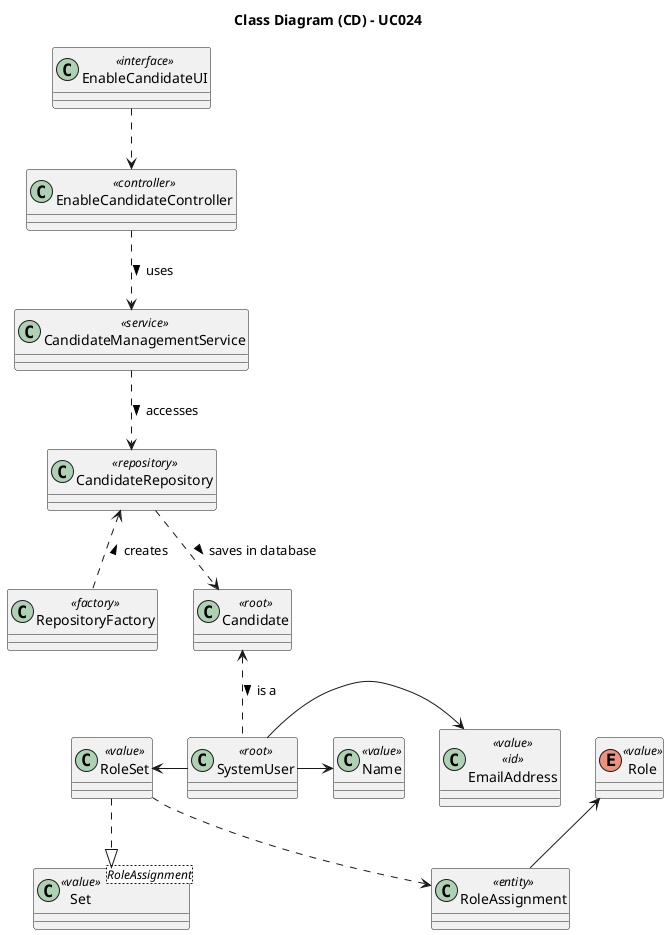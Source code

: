 @startuml
skinparam packageStyle rectangle
skinparam shadowing false

skinparam classAttributeIconSize 0

title Class Diagram (CD) - UC024

class EnableCandidateUI <<interface>>

class EnableCandidateController <<controller>>

class CandidateManagementService <<service>>

class CandidateRepository <<repository>>

class RepositoryFactory <<factory>>

class Candidate <<root>>

class EmailAddress <<value>> <<id>>

class SystemUser <<root>>

class Name <<value>>

class RoleSet <<value>>

class RoleAssignment <<entity>>

enum Role <<value>> {
}

class RoleSet <<value>>

class Set<RoleAssignment> <<value>>

EnableCandidateUI ..> EnableCandidateController

EnableCandidateController ..> CandidateManagementService : uses >

CandidateManagementService ..> CandidateRepository : accesses >

CandidateRepository <.. RepositoryFactory : creates <
CandidateRepository ..> Candidate : saves in database >

Candidate <.. SystemUser : is a >

SystemUser -> Name
SystemUser -> EmailAddress
SystemUser -left-> RoleSet
RoleSet ..|> Set
RoleSet .down.> RoleAssignment
Role <-down- RoleAssignment

@enduml